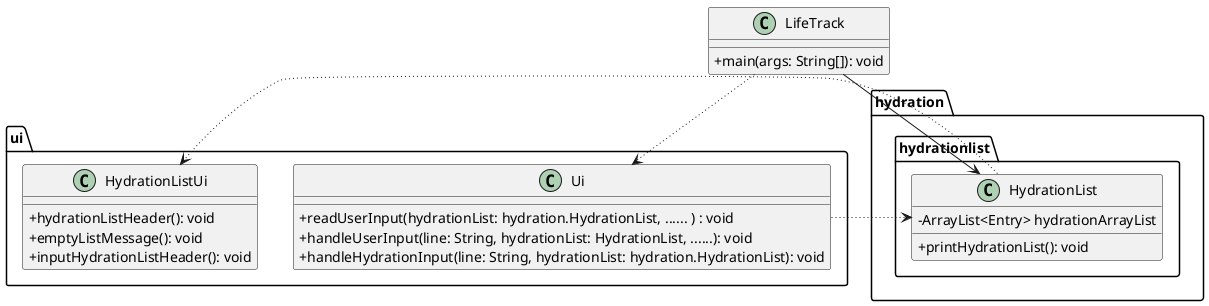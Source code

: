 @startuml

skinparam classAttributeIconSize 0

class LifeTrack {
    + main(args: String[]): void
}

package ui {
    class Ui {
        + readUserInput(hydrationList: hydration.HydrationList, ...... ) : void
        + handleUserInput(line: String, hydrationList: HydrationList, ......): void
        + handleHydrationInput(line: String, hydrationList: hydration.HydrationList): void
    }
    class HydrationListUi {
            + hydrationListHeader(): void
            + emptyListMessage(): void
            + inputHydrationListHeader(): void
    }
}

package hydration {
    package hydrationlist {
        class HydrationList {
           - ArrayList<Entry> hydrationArrayList
           + printHydrationList(): void
    }
}

hide circle
LifeTrack --> hydration.hydrationlist.HydrationList
LifeTrack -[dotted]-> ui.Ui
ui.Ui -[dotted]-> hydration.hydrationlist.HydrationList
HydrationList -[dotted]-> HydrationListUi

@enduml
